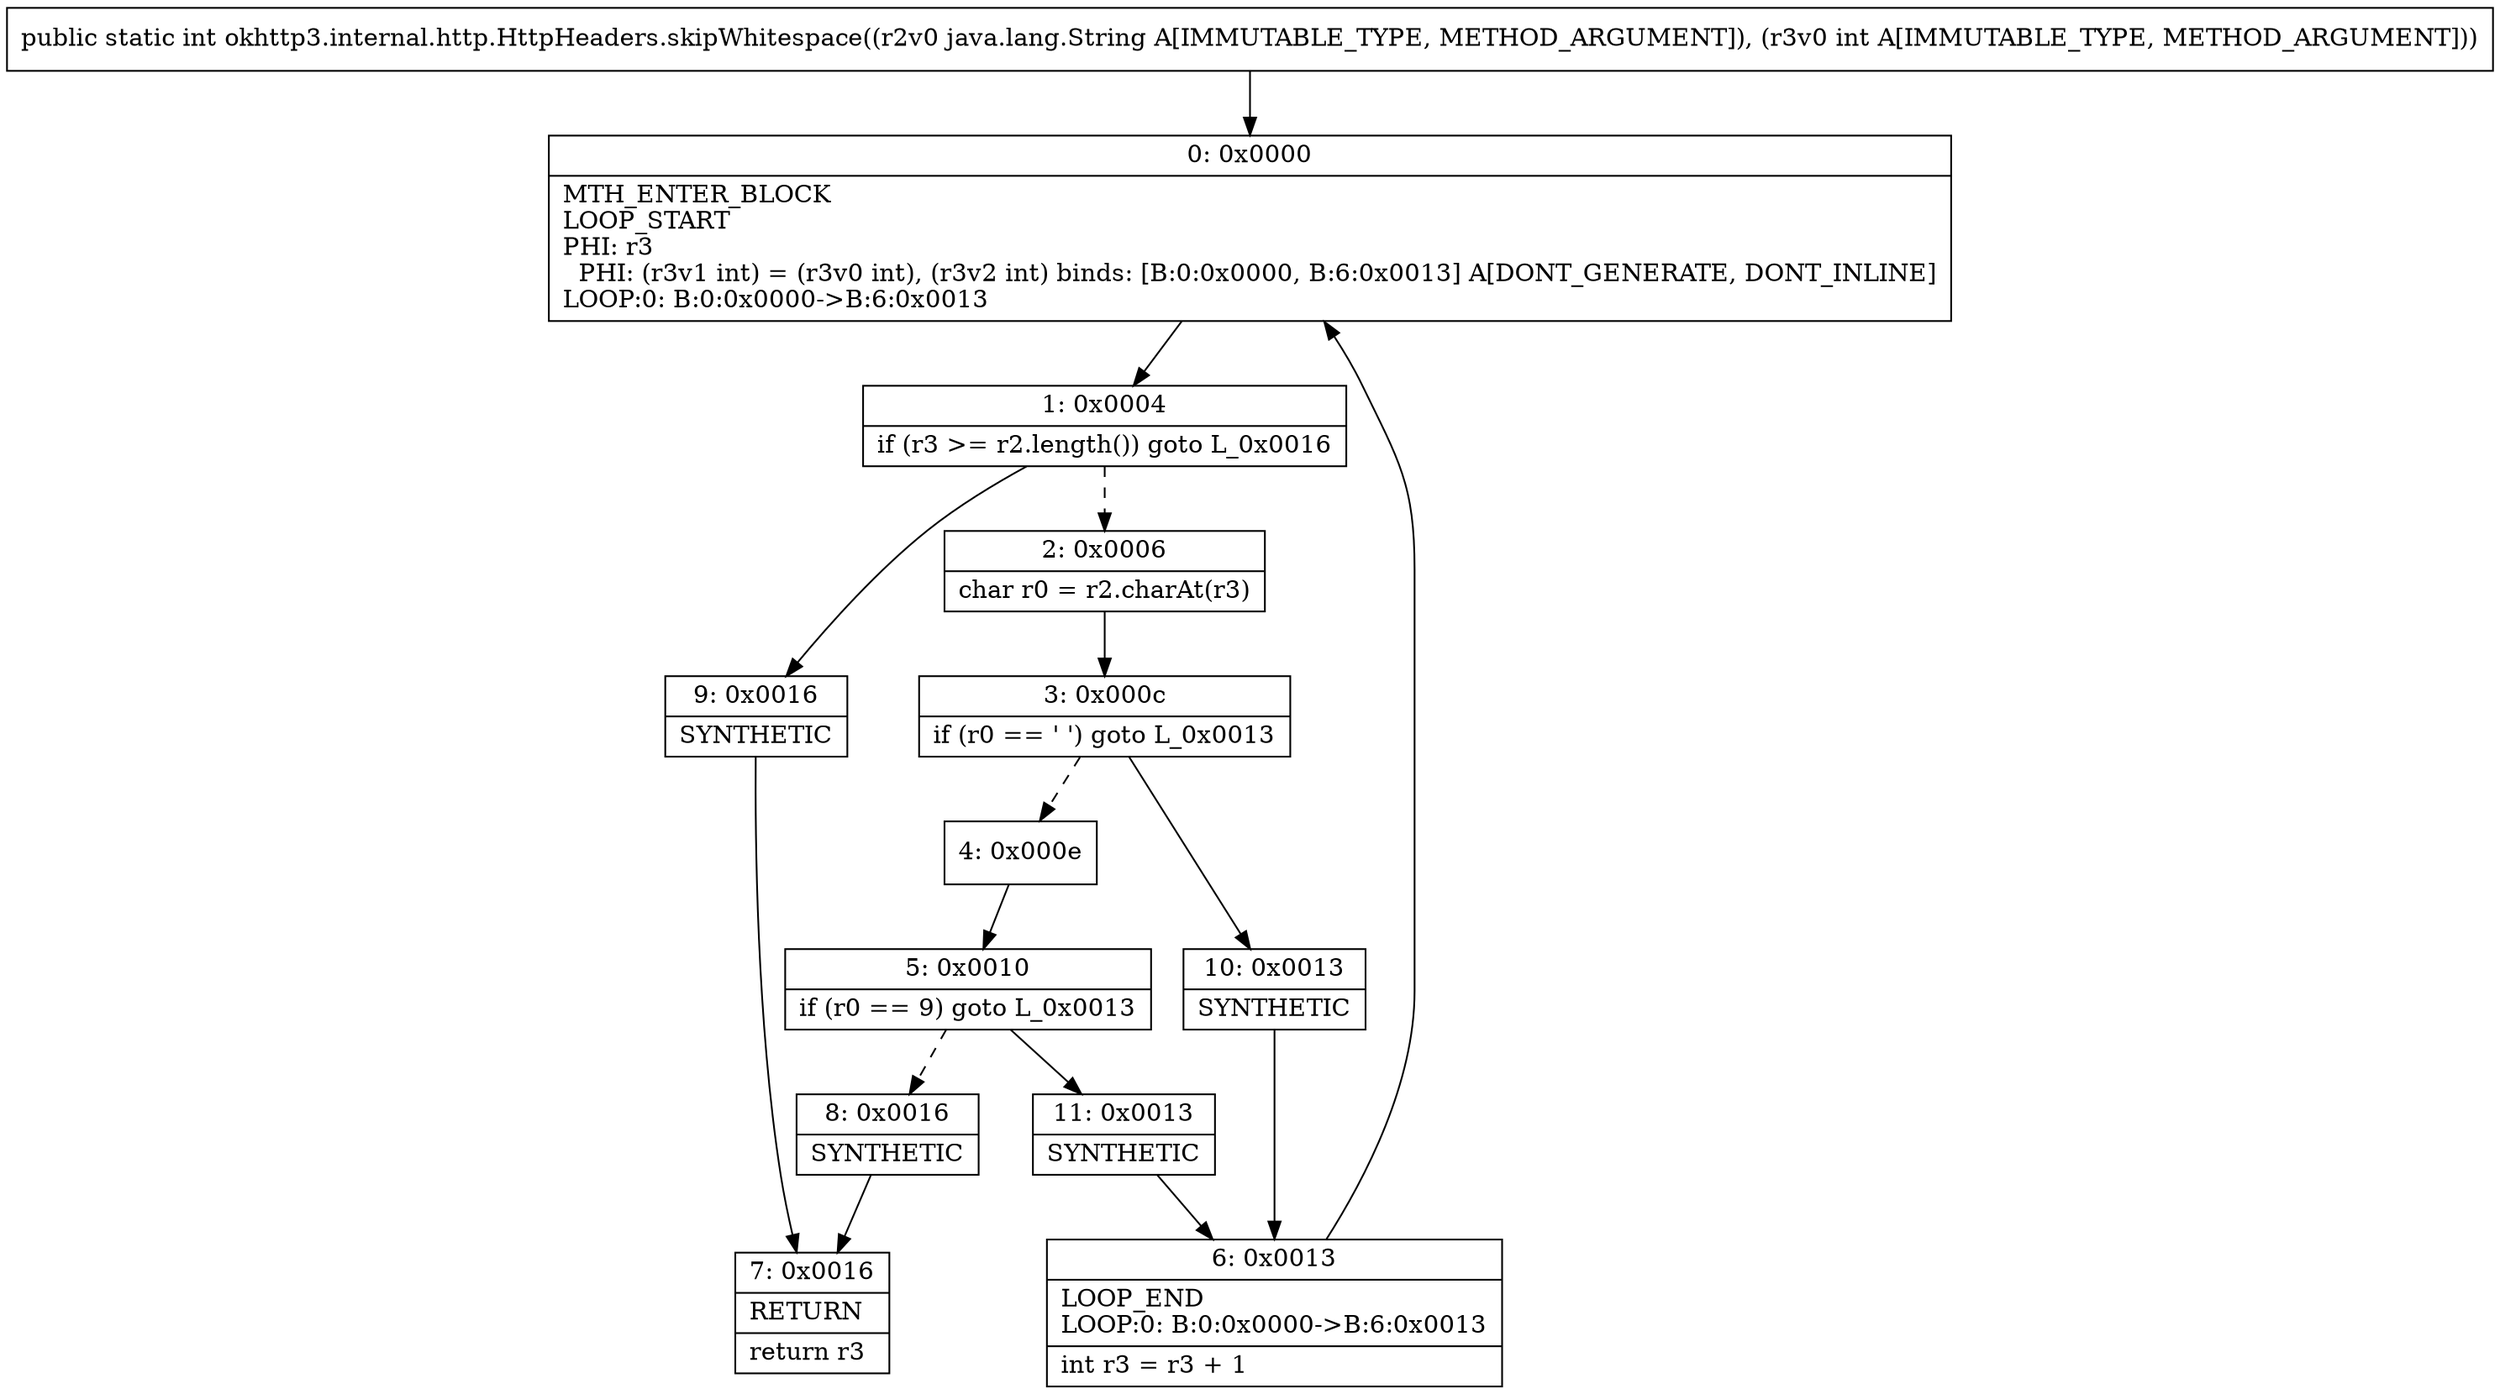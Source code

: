 digraph "CFG forokhttp3.internal.http.HttpHeaders.skipWhitespace(Ljava\/lang\/String;I)I" {
Node_0 [shape=record,label="{0\:\ 0x0000|MTH_ENTER_BLOCK\lLOOP_START\lPHI: r3 \l  PHI: (r3v1 int) = (r3v0 int), (r3v2 int) binds: [B:0:0x0000, B:6:0x0013] A[DONT_GENERATE, DONT_INLINE]\lLOOP:0: B:0:0x0000\-\>B:6:0x0013\l}"];
Node_1 [shape=record,label="{1\:\ 0x0004|if (r3 \>= r2.length()) goto L_0x0016\l}"];
Node_2 [shape=record,label="{2\:\ 0x0006|char r0 = r2.charAt(r3)\l}"];
Node_3 [shape=record,label="{3\:\ 0x000c|if (r0 == ' ') goto L_0x0013\l}"];
Node_4 [shape=record,label="{4\:\ 0x000e}"];
Node_5 [shape=record,label="{5\:\ 0x0010|if (r0 == 9) goto L_0x0013\l}"];
Node_6 [shape=record,label="{6\:\ 0x0013|LOOP_END\lLOOP:0: B:0:0x0000\-\>B:6:0x0013\l|int r3 = r3 + 1\l}"];
Node_7 [shape=record,label="{7\:\ 0x0016|RETURN\l|return r3\l}"];
Node_8 [shape=record,label="{8\:\ 0x0016|SYNTHETIC\l}"];
Node_9 [shape=record,label="{9\:\ 0x0016|SYNTHETIC\l}"];
Node_10 [shape=record,label="{10\:\ 0x0013|SYNTHETIC\l}"];
Node_11 [shape=record,label="{11\:\ 0x0013|SYNTHETIC\l}"];
MethodNode[shape=record,label="{public static int okhttp3.internal.http.HttpHeaders.skipWhitespace((r2v0 java.lang.String A[IMMUTABLE_TYPE, METHOD_ARGUMENT]), (r3v0 int A[IMMUTABLE_TYPE, METHOD_ARGUMENT])) }"];
MethodNode -> Node_0;
Node_0 -> Node_1;
Node_1 -> Node_2[style=dashed];
Node_1 -> Node_9;
Node_2 -> Node_3;
Node_3 -> Node_4[style=dashed];
Node_3 -> Node_10;
Node_4 -> Node_5;
Node_5 -> Node_8[style=dashed];
Node_5 -> Node_11;
Node_6 -> Node_0;
Node_8 -> Node_7;
Node_9 -> Node_7;
Node_10 -> Node_6;
Node_11 -> Node_6;
}

